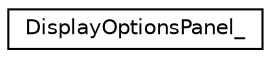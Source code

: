 digraph "Graphical Class Hierarchy"
{
  edge [fontname="Helvetica",fontsize="10",labelfontname="Helvetica",labelfontsize="10"];
  node [fontname="Helvetica",fontsize="10",shape=record];
  rankdir="LR";
  Node0 [label="DisplayOptionsPanel_",height=0.2,width=0.4,color="black", fillcolor="white", style="filled",URL="$structDisplayOptionsPanel__.html"];
}
